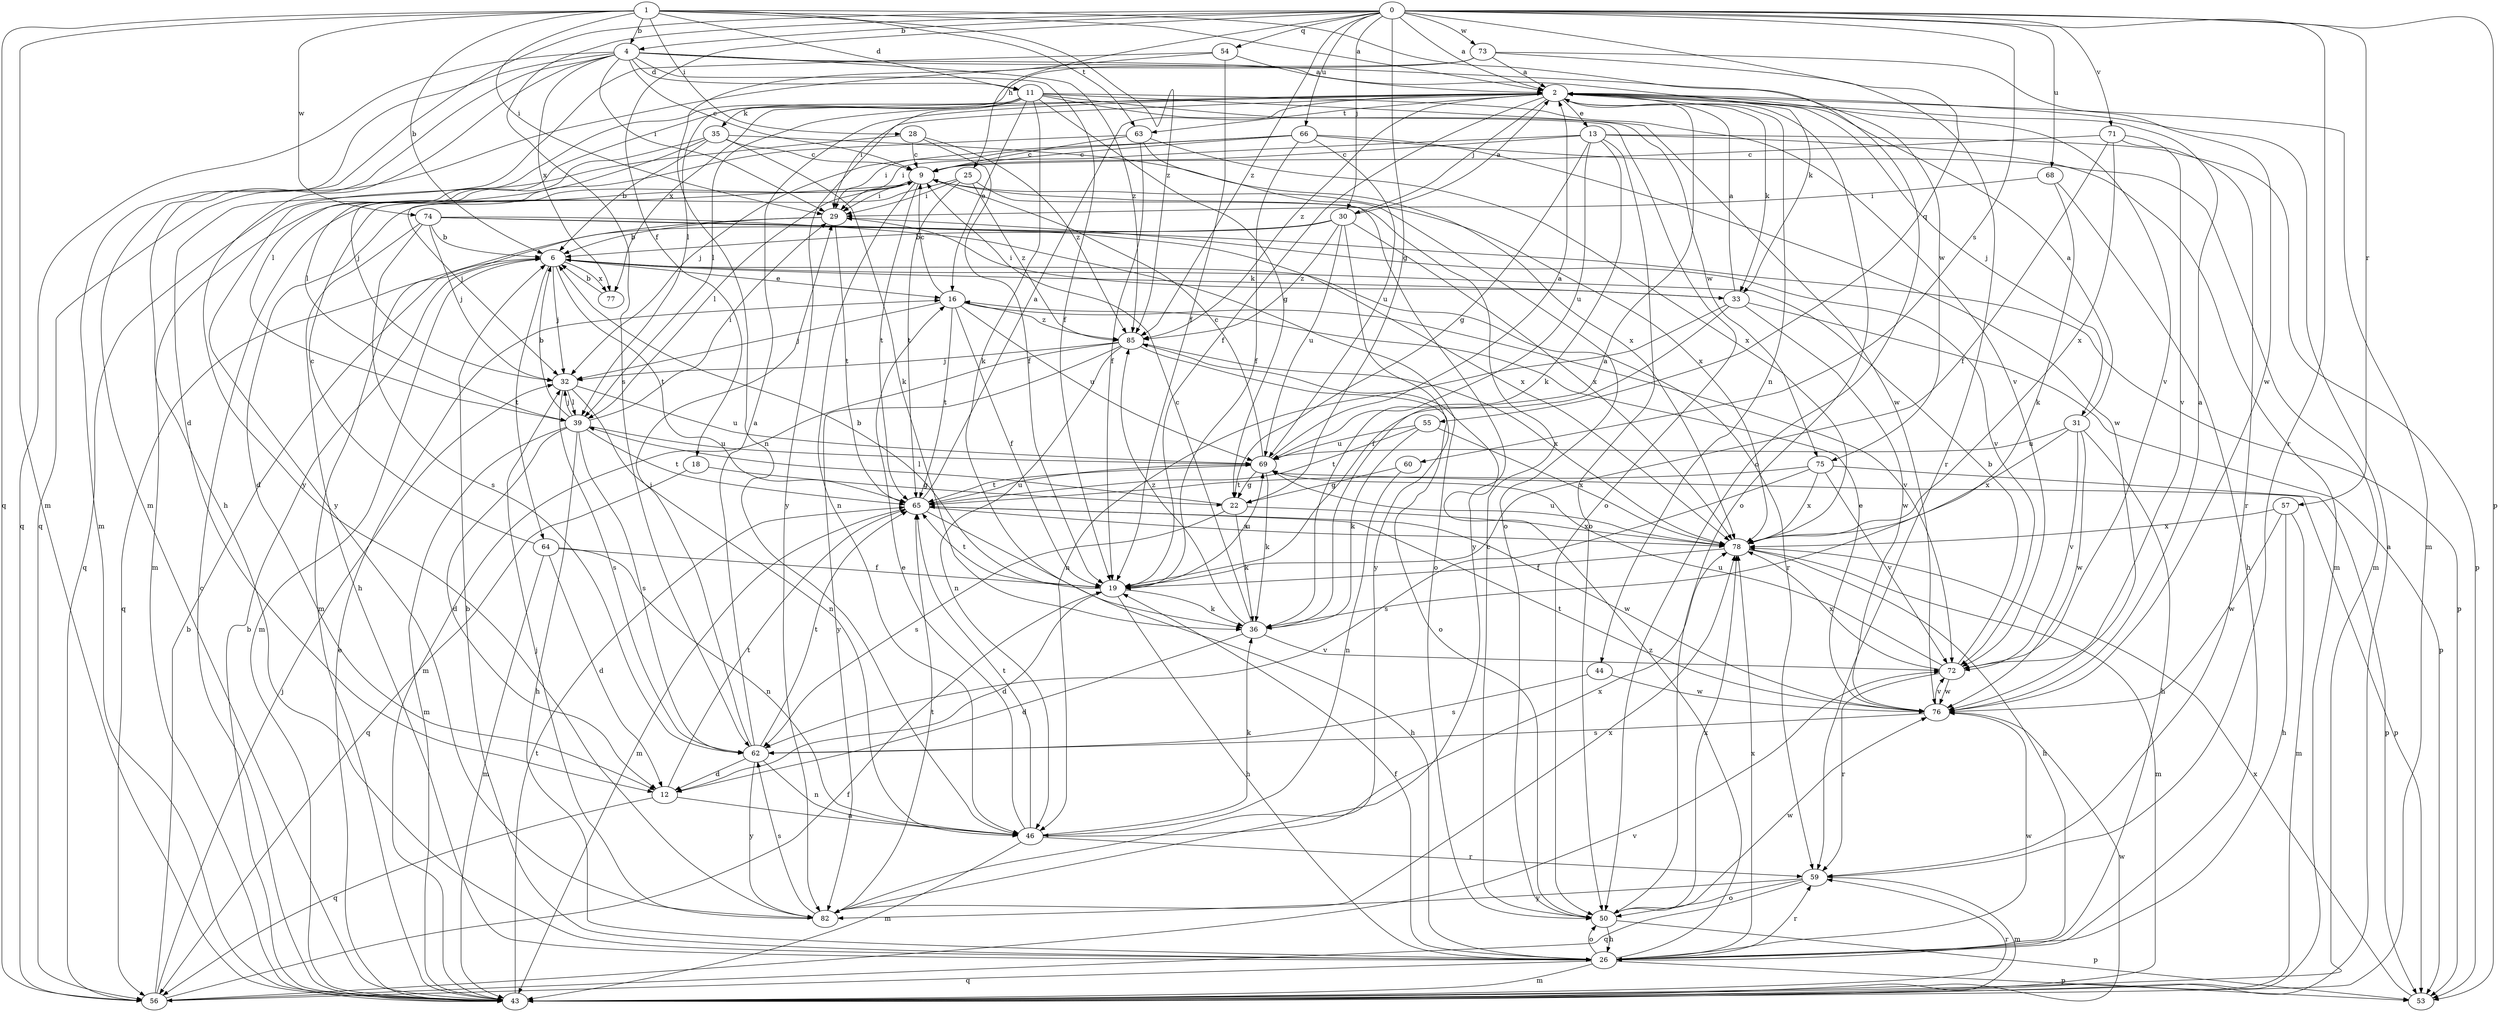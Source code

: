 strict digraph  {
0;
1;
2;
4;
6;
9;
11;
12;
13;
16;
18;
19;
22;
25;
26;
28;
29;
30;
31;
32;
33;
35;
36;
39;
43;
44;
46;
50;
53;
54;
55;
56;
57;
59;
60;
62;
63;
64;
65;
66;
68;
69;
71;
72;
73;
74;
75;
76;
77;
78;
82;
85;
0 -> 2  [label=a];
0 -> 4  [label=b];
0 -> 18  [label=f];
0 -> 22  [label=g];
0 -> 25  [label=h];
0 -> 30  [label=j];
0 -> 43  [label=m];
0 -> 53  [label=p];
0 -> 54  [label=q];
0 -> 55  [label=q];
0 -> 57  [label=r];
0 -> 59  [label=r];
0 -> 60  [label=s];
0 -> 62  [label=s];
0 -> 66  [label=u];
0 -> 68  [label=u];
0 -> 71  [label=v];
0 -> 73  [label=w];
0 -> 85  [label=z];
1 -> 2  [label=a];
1 -> 4  [label=b];
1 -> 6  [label=b];
1 -> 11  [label=d];
1 -> 28  [label=i];
1 -> 29  [label=i];
1 -> 43  [label=m];
1 -> 50  [label=o];
1 -> 56  [label=q];
1 -> 63  [label=t];
1 -> 74  [label=w];
1 -> 85  [label=z];
2 -> 13  [label=e];
2 -> 19  [label=f];
2 -> 30  [label=j];
2 -> 31  [label=j];
2 -> 33  [label=k];
2 -> 39  [label=l];
2 -> 43  [label=m];
2 -> 44  [label=n];
2 -> 50  [label=o];
2 -> 63  [label=t];
2 -> 72  [label=v];
2 -> 77  [label=x];
2 -> 82  [label=y];
2 -> 85  [label=z];
4 -> 9  [label=c];
4 -> 11  [label=d];
4 -> 19  [label=f];
4 -> 26  [label=h];
4 -> 29  [label=i];
4 -> 33  [label=k];
4 -> 43  [label=m];
4 -> 56  [label=q];
4 -> 75  [label=w];
4 -> 77  [label=x];
4 -> 82  [label=y];
4 -> 85  [label=z];
6 -> 16  [label=e];
6 -> 32  [label=j];
6 -> 33  [label=k];
6 -> 43  [label=m];
6 -> 59  [label=r];
6 -> 64  [label=t];
6 -> 65  [label=t];
6 -> 77  [label=x];
9 -> 29  [label=i];
9 -> 32  [label=j];
9 -> 39  [label=l];
9 -> 46  [label=n];
9 -> 65  [label=t];
9 -> 78  [label=x];
11 -> 16  [label=e];
11 -> 22  [label=g];
11 -> 29  [label=i];
11 -> 35  [label=k];
11 -> 36  [label=k];
11 -> 39  [label=l];
11 -> 50  [label=o];
11 -> 72  [label=v];
11 -> 75  [label=w];
11 -> 76  [label=w];
11 -> 82  [label=y];
12 -> 46  [label=n];
12 -> 56  [label=q];
12 -> 65  [label=t];
13 -> 9  [label=c];
13 -> 22  [label=g];
13 -> 29  [label=i];
13 -> 36  [label=k];
13 -> 43  [label=m];
13 -> 50  [label=o];
13 -> 53  [label=p];
13 -> 69  [label=u];
16 -> 9  [label=c];
16 -> 19  [label=f];
16 -> 32  [label=j];
16 -> 65  [label=t];
16 -> 69  [label=u];
16 -> 72  [label=v];
16 -> 85  [label=z];
18 -> 22  [label=g];
18 -> 56  [label=q];
19 -> 6  [label=b];
19 -> 12  [label=d];
19 -> 26  [label=h];
19 -> 36  [label=k];
19 -> 65  [label=t];
19 -> 69  [label=u];
22 -> 36  [label=k];
22 -> 39  [label=l];
22 -> 62  [label=s];
22 -> 78  [label=x];
25 -> 12  [label=d];
25 -> 29  [label=i];
25 -> 65  [label=t];
25 -> 82  [label=y];
25 -> 85  [label=z];
26 -> 6  [label=b];
26 -> 19  [label=f];
26 -> 43  [label=m];
26 -> 50  [label=o];
26 -> 53  [label=p];
26 -> 56  [label=q];
26 -> 59  [label=r];
26 -> 76  [label=w];
26 -> 78  [label=x];
26 -> 85  [label=z];
28 -> 9  [label=c];
28 -> 19  [label=f];
28 -> 56  [label=q];
28 -> 85  [label=z];
29 -> 6  [label=b];
29 -> 43  [label=m];
29 -> 65  [label=t];
29 -> 72  [label=v];
30 -> 2  [label=a];
30 -> 6  [label=b];
30 -> 56  [label=q];
30 -> 69  [label=u];
30 -> 78  [label=x];
30 -> 82  [label=y];
30 -> 85  [label=z];
31 -> 2  [label=a];
31 -> 26  [label=h];
31 -> 69  [label=u];
31 -> 72  [label=v];
31 -> 76  [label=w];
31 -> 78  [label=x];
32 -> 39  [label=l];
32 -> 46  [label=n];
32 -> 62  [label=s];
32 -> 69  [label=u];
33 -> 2  [label=a];
33 -> 19  [label=f];
33 -> 29  [label=i];
33 -> 46  [label=n];
33 -> 53  [label=p];
33 -> 76  [label=w];
35 -> 6  [label=b];
35 -> 9  [label=c];
35 -> 32  [label=j];
35 -> 36  [label=k];
35 -> 39  [label=l];
35 -> 78  [label=x];
36 -> 2  [label=a];
36 -> 9  [label=c];
36 -> 12  [label=d];
36 -> 72  [label=v];
36 -> 85  [label=z];
39 -> 6  [label=b];
39 -> 12  [label=d];
39 -> 26  [label=h];
39 -> 29  [label=i];
39 -> 32  [label=j];
39 -> 43  [label=m];
39 -> 62  [label=s];
39 -> 65  [label=t];
39 -> 69  [label=u];
43 -> 2  [label=a];
43 -> 6  [label=b];
43 -> 9  [label=c];
43 -> 16  [label=e];
43 -> 59  [label=r];
43 -> 65  [label=t];
43 -> 76  [label=w];
44 -> 62  [label=s];
44 -> 76  [label=w];
46 -> 16  [label=e];
46 -> 36  [label=k];
46 -> 43  [label=m];
46 -> 59  [label=r];
46 -> 65  [label=t];
46 -> 78  [label=x];
50 -> 9  [label=c];
50 -> 26  [label=h];
50 -> 53  [label=p];
50 -> 76  [label=w];
50 -> 78  [label=x];
53 -> 78  [label=x];
54 -> 2  [label=a];
54 -> 12  [label=d];
54 -> 19  [label=f];
54 -> 46  [label=n];
55 -> 36  [label=k];
55 -> 65  [label=t];
55 -> 69  [label=u];
55 -> 78  [label=x];
56 -> 6  [label=b];
56 -> 19  [label=f];
56 -> 32  [label=j];
56 -> 72  [label=v];
57 -> 26  [label=h];
57 -> 43  [label=m];
57 -> 76  [label=w];
57 -> 78  [label=x];
59 -> 43  [label=m];
59 -> 50  [label=o];
59 -> 56  [label=q];
59 -> 82  [label=y];
60 -> 22  [label=g];
60 -> 46  [label=n];
62 -> 2  [label=a];
62 -> 12  [label=d];
62 -> 29  [label=i];
62 -> 46  [label=n];
62 -> 65  [label=t];
62 -> 82  [label=y];
63 -> 9  [label=c];
63 -> 19  [label=f];
63 -> 43  [label=m];
63 -> 50  [label=o];
63 -> 78  [label=x];
64 -> 9  [label=c];
64 -> 12  [label=d];
64 -> 19  [label=f];
64 -> 43  [label=m];
64 -> 46  [label=n];
65 -> 2  [label=a];
65 -> 26  [label=h];
65 -> 43  [label=m];
65 -> 69  [label=u];
65 -> 76  [label=w];
65 -> 78  [label=x];
66 -> 9  [label=c];
66 -> 19  [label=f];
66 -> 29  [label=i];
66 -> 32  [label=j];
66 -> 43  [label=m];
66 -> 69  [label=u];
66 -> 76  [label=w];
68 -> 26  [label=h];
68 -> 29  [label=i];
68 -> 36  [label=k];
69 -> 2  [label=a];
69 -> 9  [label=c];
69 -> 22  [label=g];
69 -> 36  [label=k];
69 -> 53  [label=p];
69 -> 65  [label=t];
71 -> 9  [label=c];
71 -> 19  [label=f];
71 -> 59  [label=r];
71 -> 72  [label=v];
71 -> 78  [label=x];
72 -> 6  [label=b];
72 -> 59  [label=r];
72 -> 69  [label=u];
72 -> 76  [label=w];
72 -> 78  [label=x];
73 -> 2  [label=a];
73 -> 39  [label=l];
73 -> 56  [label=q];
73 -> 59  [label=r];
73 -> 76  [label=w];
74 -> 6  [label=b];
74 -> 26  [label=h];
74 -> 32  [label=j];
74 -> 50  [label=o];
74 -> 53  [label=p];
74 -> 62  [label=s];
74 -> 78  [label=x];
75 -> 53  [label=p];
75 -> 62  [label=s];
75 -> 65  [label=t];
75 -> 72  [label=v];
75 -> 78  [label=x];
76 -> 2  [label=a];
76 -> 16  [label=e];
76 -> 62  [label=s];
76 -> 65  [label=t];
76 -> 72  [label=v];
77 -> 6  [label=b];
78 -> 19  [label=f];
78 -> 26  [label=h];
78 -> 43  [label=m];
78 -> 69  [label=u];
82 -> 32  [label=j];
82 -> 62  [label=s];
82 -> 65  [label=t];
82 -> 78  [label=x];
85 -> 32  [label=j];
85 -> 43  [label=m];
85 -> 46  [label=n];
85 -> 50  [label=o];
85 -> 78  [label=x];
85 -> 82  [label=y];
}
